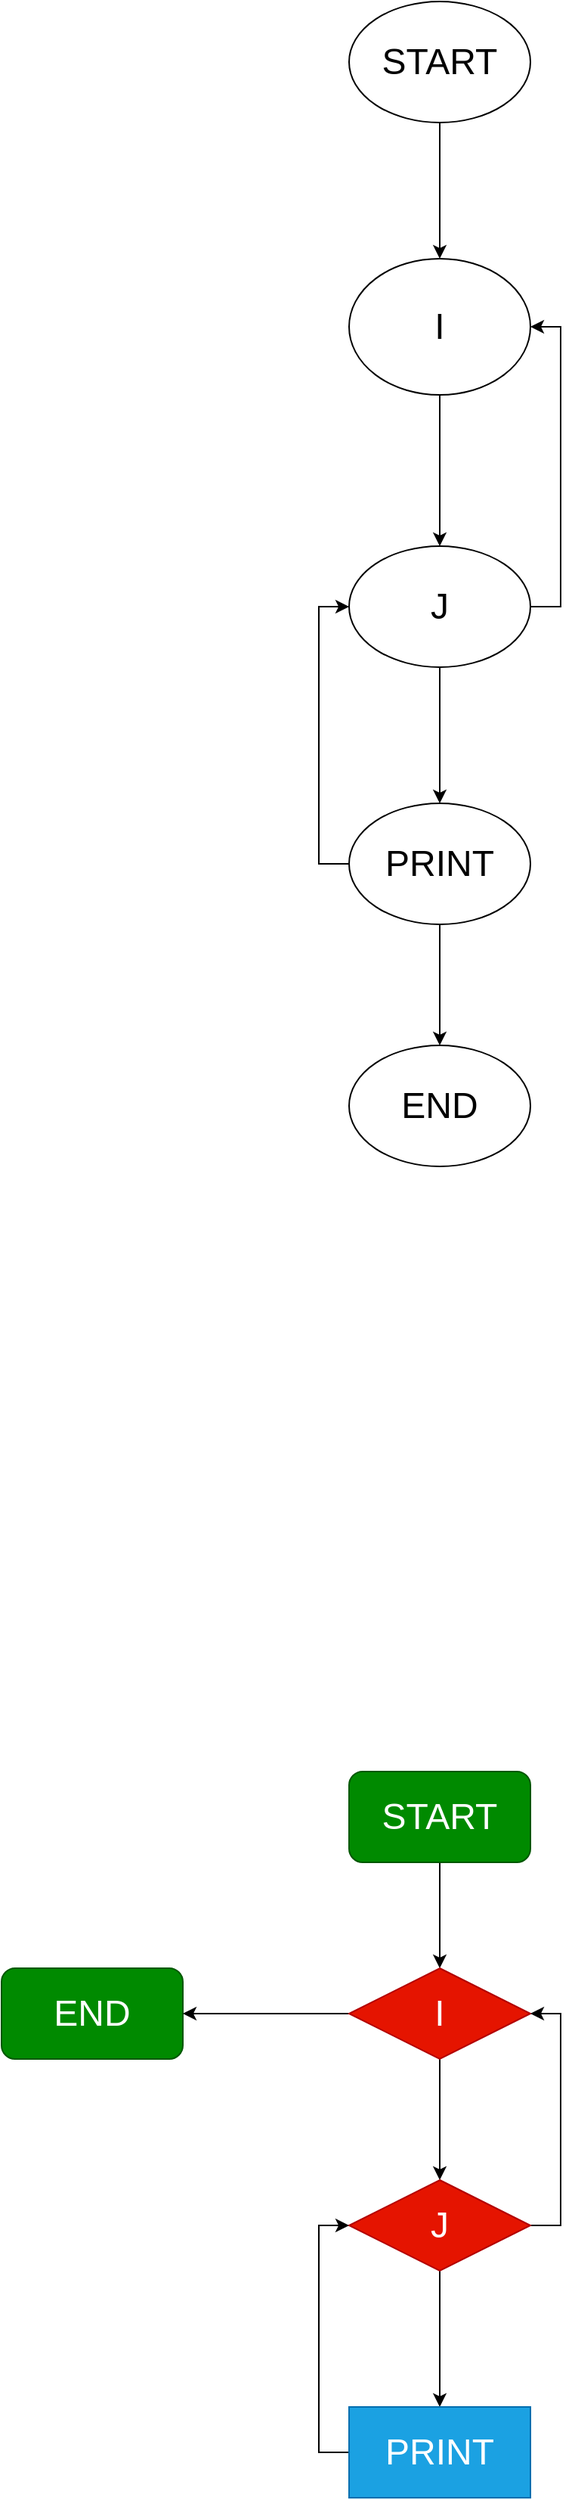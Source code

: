 <mxfile version="28.2.5">
  <diagram name="Página-1" id="iLKyFTR8yh8IB7GQRXJk">
    <mxGraphModel dx="1678" dy="914" grid="1" gridSize="10" guides="1" tooltips="1" connect="1" arrows="1" fold="1" page="1" pageScale="1" pageWidth="827" pageHeight="1169" math="0" shadow="0">
      <root>
        <mxCell id="0" />
        <mxCell id="1" parent="0" />
        <mxCell id="_MO1rrqmRufqIhow68la-5" style="edgeStyle=orthogonalEdgeStyle;rounded=0;orthogonalLoop=1;jettySize=auto;html=1;entryX=0.5;entryY=0;entryDx=0;entryDy=0;" edge="1" parent="1" source="_MO1rrqmRufqIhow68la-1" target="_MO1rrqmRufqIhow68la-2">
          <mxGeometry relative="1" as="geometry" />
        </mxCell>
        <mxCell id="_MO1rrqmRufqIhow68la-1" value="&lt;font style=&quot;font-size: 24px;&quot;&gt;START&lt;/font&gt;" style="ellipse;whiteSpace=wrap;html=1;" vertex="1" parent="1">
          <mxGeometry x="380" y="80" width="120" height="80" as="geometry" />
        </mxCell>
        <mxCell id="_MO1rrqmRufqIhow68la-7" style="edgeStyle=orthogonalEdgeStyle;rounded=0;orthogonalLoop=1;jettySize=auto;html=1;entryX=0.5;entryY=0;entryDx=0;entryDy=0;" edge="1" parent="1" source="_MO1rrqmRufqIhow68la-2" target="_MO1rrqmRufqIhow68la-3">
          <mxGeometry relative="1" as="geometry" />
        </mxCell>
        <mxCell id="_MO1rrqmRufqIhow68la-2" value="&lt;font style=&quot;font-size: 24px;&quot;&gt;I&lt;/font&gt;" style="ellipse;whiteSpace=wrap;html=1;" vertex="1" parent="1">
          <mxGeometry x="380" y="250" width="120" height="90" as="geometry" />
        </mxCell>
        <mxCell id="_MO1rrqmRufqIhow68la-8" style="edgeStyle=orthogonalEdgeStyle;rounded=0;orthogonalLoop=1;jettySize=auto;html=1;entryX=0.5;entryY=0;entryDx=0;entryDy=0;" edge="1" parent="1" source="_MO1rrqmRufqIhow68la-3" target="_MO1rrqmRufqIhow68la-4">
          <mxGeometry relative="1" as="geometry" />
        </mxCell>
        <mxCell id="_MO1rrqmRufqIhow68la-14" style="edgeStyle=orthogonalEdgeStyle;rounded=0;orthogonalLoop=1;jettySize=auto;html=1;entryX=1;entryY=0.5;entryDx=0;entryDy=0;exitX=1;exitY=0.5;exitDx=0;exitDy=0;" edge="1" parent="1" source="_MO1rrqmRufqIhow68la-3" target="_MO1rrqmRufqIhow68la-2">
          <mxGeometry relative="1" as="geometry" />
        </mxCell>
        <mxCell id="_MO1rrqmRufqIhow68la-3" value="&lt;font style=&quot;font-size: 24px;&quot;&gt;J&lt;/font&gt;" style="ellipse;whiteSpace=wrap;html=1;" vertex="1" parent="1">
          <mxGeometry x="380" y="440" width="120" height="80" as="geometry" />
        </mxCell>
        <mxCell id="_MO1rrqmRufqIhow68la-13" style="edgeStyle=orthogonalEdgeStyle;rounded=0;orthogonalLoop=1;jettySize=auto;html=1;entryX=0;entryY=0.5;entryDx=0;entryDy=0;exitX=0;exitY=0.5;exitDx=0;exitDy=0;" edge="1" parent="1" source="_MO1rrqmRufqIhow68la-4" target="_MO1rrqmRufqIhow68la-3">
          <mxGeometry relative="1" as="geometry" />
        </mxCell>
        <mxCell id="_MO1rrqmRufqIhow68la-31" style="edgeStyle=orthogonalEdgeStyle;rounded=0;orthogonalLoop=1;jettySize=auto;html=1;entryX=0.5;entryY=0;entryDx=0;entryDy=0;" edge="1" parent="1" source="_MO1rrqmRufqIhow68la-4" target="_MO1rrqmRufqIhow68la-30">
          <mxGeometry relative="1" as="geometry" />
        </mxCell>
        <mxCell id="_MO1rrqmRufqIhow68la-4" value="&lt;span style=&quot;font-size: 24px;&quot;&gt;PRINT&lt;/span&gt;" style="ellipse;whiteSpace=wrap;html=1;" vertex="1" parent="1">
          <mxGeometry x="380" y="610" width="120" height="80" as="geometry" />
        </mxCell>
        <mxCell id="_MO1rrqmRufqIhow68la-22" value="" style="edgeStyle=orthogonalEdgeStyle;rounded=0;orthogonalLoop=1;jettySize=auto;html=1;" edge="1" parent="1" source="_MO1rrqmRufqIhow68la-16" target="_MO1rrqmRufqIhow68la-19">
          <mxGeometry relative="1" as="geometry">
            <Array as="points">
              <mxPoint x="440" y="1380" />
              <mxPoint x="440" y="1380" />
            </Array>
          </mxGeometry>
        </mxCell>
        <mxCell id="_MO1rrqmRufqIhow68la-16" value="&lt;font style=&quot;font-size: 24px;&quot;&gt;START&lt;/font&gt;" style="rounded=1;whiteSpace=wrap;html=1;fillColor=#008a00;fontColor=#ffffff;strokeColor=#005700;" vertex="1" parent="1">
          <mxGeometry x="380" y="1250" width="120" height="60" as="geometry" />
        </mxCell>
        <mxCell id="_MO1rrqmRufqIhow68la-18" value="&lt;font style=&quot;font-size: 24px;&quot;&gt;END&lt;/font&gt;" style="rounded=1;whiteSpace=wrap;html=1;fillColor=#008a00;fontColor=#ffffff;strokeColor=#005700;" vertex="1" parent="1">
          <mxGeometry x="150" y="1380" width="120" height="60" as="geometry" />
        </mxCell>
        <mxCell id="_MO1rrqmRufqIhow68la-23" style="edgeStyle=orthogonalEdgeStyle;rounded=0;orthogonalLoop=1;jettySize=auto;html=1;entryX=0.5;entryY=0;entryDx=0;entryDy=0;" edge="1" parent="1" source="_MO1rrqmRufqIhow68la-19" target="_MO1rrqmRufqIhow68la-20">
          <mxGeometry relative="1" as="geometry" />
        </mxCell>
        <mxCell id="_MO1rrqmRufqIhow68la-27" style="edgeStyle=orthogonalEdgeStyle;rounded=0;orthogonalLoop=1;jettySize=auto;html=1;entryX=1;entryY=0.5;entryDx=0;entryDy=0;" edge="1" parent="1" source="_MO1rrqmRufqIhow68la-19" target="_MO1rrqmRufqIhow68la-18">
          <mxGeometry relative="1" as="geometry" />
        </mxCell>
        <mxCell id="_MO1rrqmRufqIhow68la-19" value="&lt;font style=&quot;font-size: 24px;&quot;&gt;I&lt;/font&gt;" style="rhombus;whiteSpace=wrap;html=1;fillColor=#e51400;fontColor=#ffffff;strokeColor=#B20000;" vertex="1" parent="1">
          <mxGeometry x="380" y="1380" width="120" height="60" as="geometry" />
        </mxCell>
        <mxCell id="_MO1rrqmRufqIhow68la-24" style="edgeStyle=orthogonalEdgeStyle;rounded=0;orthogonalLoop=1;jettySize=auto;html=1;entryX=0.5;entryY=0;entryDx=0;entryDy=0;" edge="1" parent="1" source="_MO1rrqmRufqIhow68la-20" target="_MO1rrqmRufqIhow68la-21">
          <mxGeometry relative="1" as="geometry" />
        </mxCell>
        <mxCell id="_MO1rrqmRufqIhow68la-26" style="edgeStyle=orthogonalEdgeStyle;rounded=0;orthogonalLoop=1;jettySize=auto;html=1;entryX=1;entryY=0.5;entryDx=0;entryDy=0;exitX=1;exitY=0.5;exitDx=0;exitDy=0;" edge="1" parent="1" source="_MO1rrqmRufqIhow68la-20" target="_MO1rrqmRufqIhow68la-19">
          <mxGeometry relative="1" as="geometry" />
        </mxCell>
        <mxCell id="_MO1rrqmRufqIhow68la-20" value="&lt;font style=&quot;font-size: 24px;&quot;&gt;J&lt;/font&gt;" style="rhombus;whiteSpace=wrap;html=1;fillColor=#e51400;fontColor=#ffffff;strokeColor=#B20000;" vertex="1" parent="1">
          <mxGeometry x="380" y="1520" width="120" height="60" as="geometry" />
        </mxCell>
        <mxCell id="_MO1rrqmRufqIhow68la-25" style="edgeStyle=orthogonalEdgeStyle;rounded=0;orthogonalLoop=1;jettySize=auto;html=1;entryX=0;entryY=0.5;entryDx=0;entryDy=0;exitX=0;exitY=0.5;exitDx=0;exitDy=0;" edge="1" parent="1" source="_MO1rrqmRufqIhow68la-21" target="_MO1rrqmRufqIhow68la-20">
          <mxGeometry relative="1" as="geometry" />
        </mxCell>
        <mxCell id="_MO1rrqmRufqIhow68la-21" value="&lt;font style=&quot;font-size: 24px;&quot;&gt;PRINT&lt;/font&gt;" style="rounded=0;whiteSpace=wrap;html=1;fillColor=#1ba1e2;fontColor=#ffffff;strokeColor=#006EAF;" vertex="1" parent="1">
          <mxGeometry x="380" y="1670" width="120" height="60" as="geometry" />
        </mxCell>
        <mxCell id="_MO1rrqmRufqIhow68la-30" value="&lt;font style=&quot;font-size: 24px;&quot;&gt;END&lt;/font&gt;" style="ellipse;whiteSpace=wrap;html=1;" vertex="1" parent="1">
          <mxGeometry x="380" y="770" width="120" height="80" as="geometry" />
        </mxCell>
      </root>
    </mxGraphModel>
  </diagram>
</mxfile>
